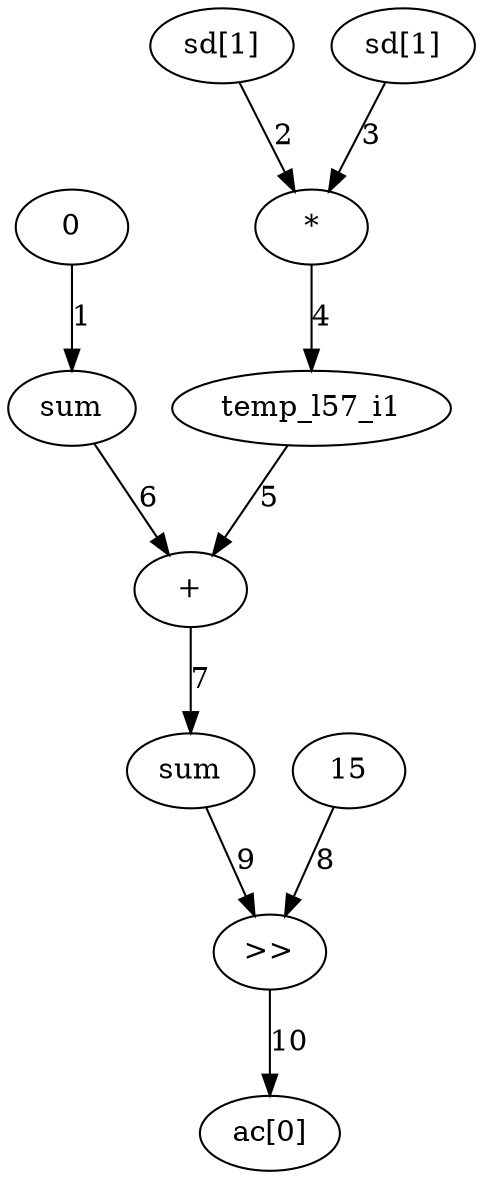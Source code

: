 Digraph G{
const1 [label="0", att1=const];
"sum_1" [label=sum, att1=var, att2=loc, att3=int ];
const1->"sum_1" [label="1", ord="1"];
"sd[1]_0_l" [label="sd[1]", att1=var, att2=inte, att3=short ];
"sd[1]_0_r" [label="sd[1]", att1=var, att2=inte, att3=short ];
op1 [label="*", att1=op];
temp1 [label="temp_l57_i1", att1=var, att2=loc, att3=short ];
"sd[1]_0_l"->op1 [label="2", ord="2", pos="l"];
"sd[1]_0_r"->op1 [label="3", ord="3", pos="r"];
op1->temp1 [label="4", ord="4"];
temp1 [label="temp_l57_i1", att1=var, att2=loc, att3=short ];
"sum_1" [label=sum, att1=var, att2=loc, att3=int ];
op2 [label="+", att1=op ];
"sum_2" [label=sum, att1=var, att2=loc, att3=int ];
temp1->op2 [label="5", ord="5", pos="r"];
"sum_1"->op2 [label="6", ord="6", pos="l"];
op2->"sum_2" [label="7", ord="7"];
const2 [label="15" , att1=const];
op3 [label=">>", att1=op];
"ac[0]_1" [label="ac[0]", att1=var, att2=inte, att3=short ];
const2->op3 [label="8", ord="8", pos="r"];
"sum_2"->op3 [label="9", ord="9", pos="l"];
op3->"ac[0]_1" [label="10", ord="10"];
}
